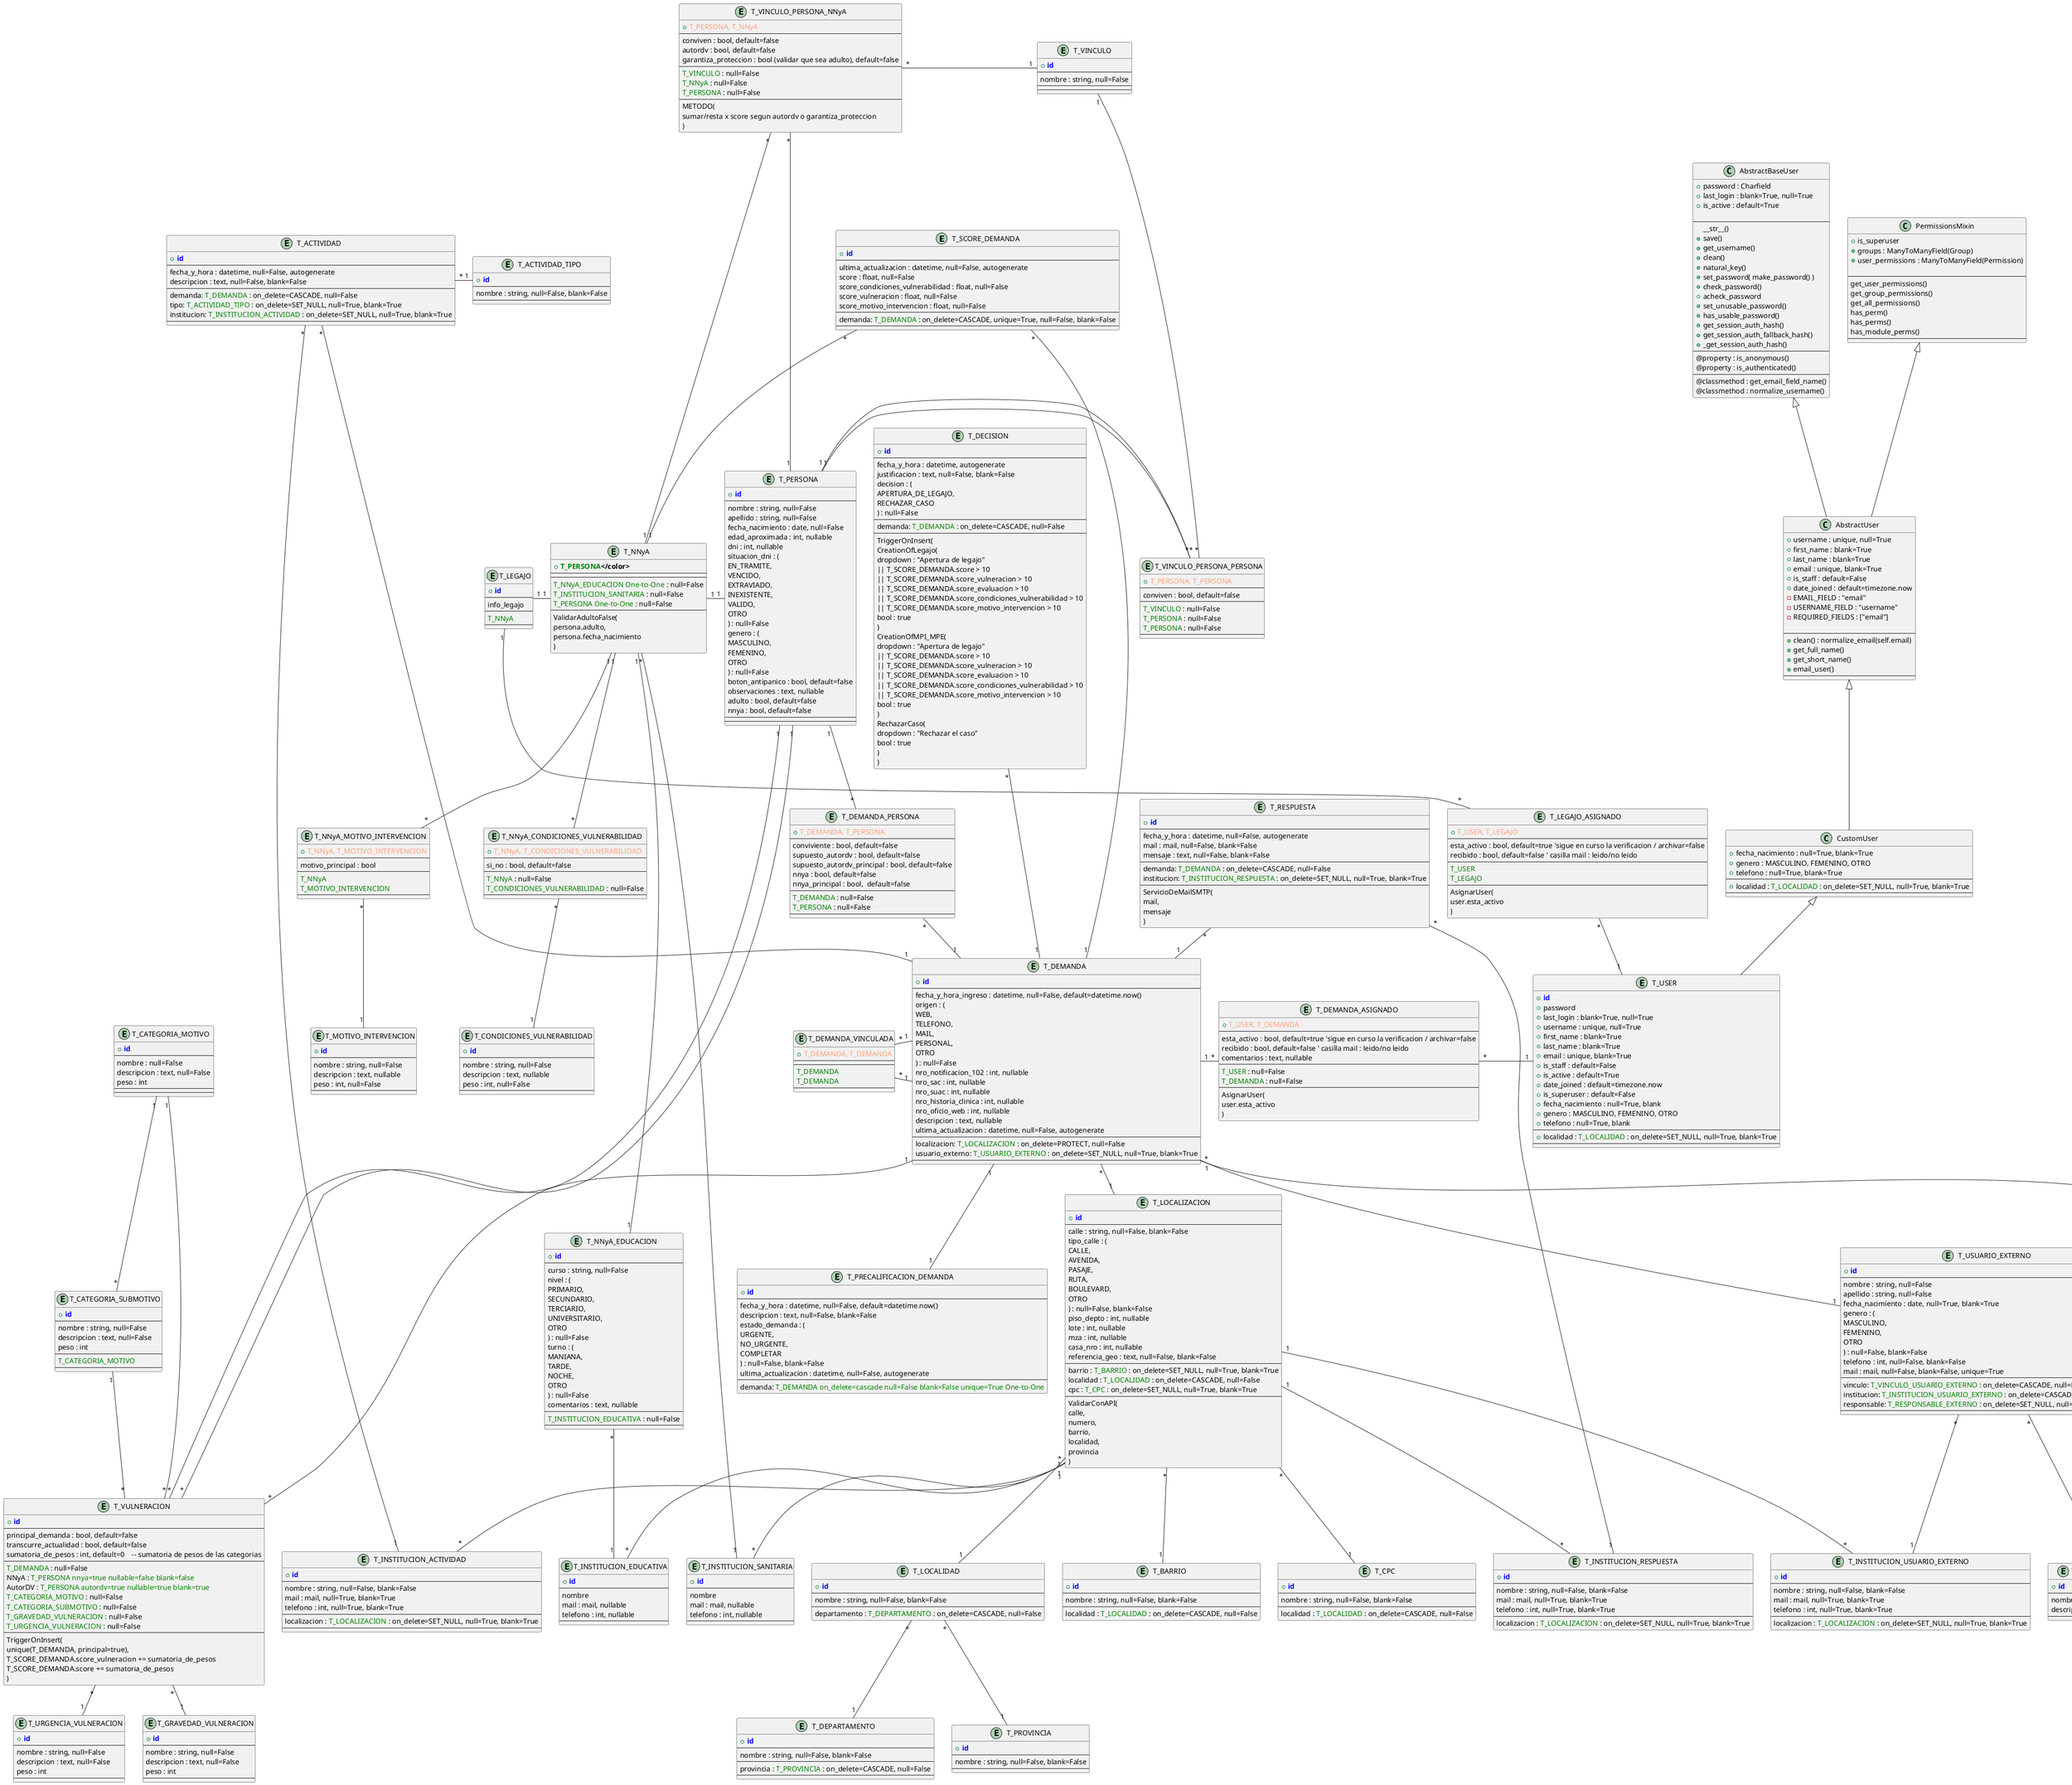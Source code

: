 "@startuml full_logical_erd"

!define PRIMARY_KEY(x) <b><color:blue>x</color></b>
!define FOREIGN_KEY(x) <color:green>x</color>
!define COMPOSITE_KEY(x, y) <color:LightSalmon>x, y</color>

entity T_SCORE_DEMANDA {
    + PRIMARY_KEY(id)
    --
    ultima_actualizacion : datetime, null=False, autogenerate
    score : float, null=False
    score_condiciones_vulnerabilidad : float, null=False
    score_vulneracion : float, null=False
    score_motivo_intervencion : float, null=False
    --
    demanda: FOREIGN_KEY(T_DEMANDA) : on_delete=CASCADE, unique=True, null=False, blank=False
    --
}

entity T_DEMANDA {
    + PRIMARY_KEY(id)
    --
    fecha_y_hora_ingreso : datetime, null=False, default=datetime.now()
    origen : (
        WEB,
        TELEFONO,
        MAIL,
        PERSONAL,
        OTRO
    ) : null=False
    nro_notificacion_102 : int, nullable
    nro_sac : int, nullable
    nro_suac : int, nullable
    nro_historia_clinica : int, nullable
    nro_oficio_web : int, nullable
    descripcion : text, nullable
    ultima_actualizacion : datetime, null=False, autogenerate
    --
    localizacion: FOREIGN_KEY(T_LOCALIZACION) : on_delete=PROTECT, null=False
    usuario_externo: FOREIGN_KEY(T_USUARIO_EXTERNO) : on_delete=SET_NULL, null=True, blank=True
    --
}

entity T_DEMANDA_ASIGNADO {
    + COMPOSITE_KEY(T_USER, T_DEMANDA)
    --
    esta_activo : bool, default=true 'sigue en curso la verificacion / archivar=false
    recibido : bool, default=false ' casilla mail : leido/no leido
    comentarios : text, nullable
    --
    FOREIGN_KEY(T_USER) : null=False 
    FOREIGN_KEY(T_DEMANDA) : null=False
    --
    AsignarUser(
        user.esta_activo
        )
}

entity T_PRECALIFICACION_DEMANDA {
    + PRIMARY_KEY(id)
    --
    fecha_y_hora : datetime, null=False, default=datetime.now()
    descripcion : text, null=False, blank=False
    estado_demanda : (
        URGENTE,
        NO_URGENTE,
        COMPLETAR
    ) : null=False, blank=False
    ultima_actualizacion : datetime, null=False, autogenerate
    --
    demanda: FOREIGN_KEY(T_DEMANDA on_delete=cascade null=False blank=False unique=True One-to-One)
}

entity T_LOCALIZACION {
    + PRIMARY_KEY(id)
    --
    calle : string, null=False, blank=False
    tipo_calle : (
        CALLE,
        AVENIDA,
        PASAJE,
        RUTA,
        BOULEVARD,
        OTRO
    ) : null=False, blank=False
    piso_depto : int, nullable
    lote : int, nullable
    mza : int, nullable
    casa_nro : int, nullable
    referencia_geo : text, null=False, blank=False
    --
    barrio : FOREIGN_KEY(T_BARRIO) : on_delete=SET_NULL, null=True, blank=True
    localidad : FOREIGN_KEY(T_LOCALIDAD) : on_delete=CASCADE, null=False
    cpc : FOREIGN_KEY(T_CPC) : on_delete=SET_NULL, null=True, blank=True
    --
    ValidarConAPI(
        calle,
        numero,
        barrio,
        localidad,
        provincia
        )
}

entity T_NNyA {
    + PRIMARY_KEY( FOREIGN_KEY(T_PERSONA) )
    --
    --
    FOREIGN_KEY(T_NNyA_EDUCACION One-to-One) : null=False
    FOREIGN_KEY(T_INSTITUCION_SANITARIA) : null=False
    FOREIGN_KEY(T_PERSONA One-to-One) : null=False
    --
    ValidarAdultoFalse(
        persona.adulto,
        persona.fecha_nacimiento
        )
}

entity T_CONDICIONES_VULNERABILIDAD {
    + PRIMARY_KEY(id)
    --
    nombre : string, null=False
    descripcion : text, nullable
    peso : int, null=False
    --
}

entity T_NNyA_CONDICIONES_VULNERABILIDAD {
    + COMPOSITE_KEY(T_NNyA, T_CONDICIONES_VULNERABILIDAD)
    --
    si_no : bool, default=false
    --
    FOREIGN_KEY(T_NNyA) : null=False
    FOREIGN_KEY(T_CONDICIONES_VULNERABILIDAD) : null=False
    --
}

entity T_MOTIVO_INTERVENCION {
    + PRIMARY_KEY(id)
    --
    nombre : string, null=False
    descripcion : text, nullable
    peso : int, null=False
    --
}

entity T_NNyA_MOTIVO_INTERVENCION {
    + COMPOSITE_KEY(T_NNyA, T_MOTIVO_INTERVENCION)
    --
    motivo_principal : bool
    --
    FOREIGN_KEY(T_NNyA)
    FOREIGN_KEY(T_MOTIVO_INTERVENCION)
    --
}

entity T_NNyA_EDUCACION {
    + PRIMARY_KEY(id)
    --
    curso : string, null=False
    nivel : (
        PRIMARIO,
        SECUNDARIO,
        TERCIARIO,
        UNIVERSITARIO,
        OTRO
    ) : null=False
    turno : (
        MANIANA,
        TARDE,
        NOCHE,
        OTRO
    ) : null=False
    comentarios : text, nullable
    --
    FOREIGN_KEY(T_INSTITUCION_EDUCATIVA) : null=False
    --
}

entity T_PERSONA {
    + PRIMARY_KEY(id)
    --
    nombre : string, null=False
    apellido : string, null=False
    fecha_nacimiento : date, null=False
    edad_aproximada : int, nullable
    dni : int, nullable
    situacion_dni : (
        EN_TRAMITE,
        VENCIDO,
        EXTRAVIADO,
        INEXISTENTE,
        VALIDO,
        OTRO
    ) : null=False
    genero : (
        MASCULINO,
        FEMENINO,
        OTRO
    ) : null=False
    boton_antipanico : bool, default=false
    observaciones : text, nullable
    adulto : bool, default=false
    nnya : bool, default=false
    --
    --
}

entity T_DEMANDA_PERSONA {
    + COMPOSITE_KEY(T_DEMANDA, T_PERSONA)
    --
    conviviente : bool, default=false
    supuesto_autordv : bool, default=false
    supuesto_autordv_principal : bool, default=false
    nnya : bool, default=false
    nnya_principal : bool,  default=false
    --
    FOREIGN_KEY(T_DEMANDA) : null=False
    FOREIGN_KEY(T_PERSONA) : null=False
    --
}

entity T_VINCULO {
    + PRIMARY_KEY(id)
    --
    nombre : string, null=False
    --
    --
}

entity T_VINCULO_PERSONA_NNyA {
    + COMPOSITE_KEY(T_PERSONA, T_NNyA)
    --
    conviven : bool, default=false
    autordv : bool, default=false
    garantiza_proteccion : bool (validar que sea adulto), default=false
    --
    FOREIGN_KEY(T_VINCULO) : null=False
    FOREIGN_KEY(T_NNyA) : null=False
    FOREIGN_KEY(T_PERSONA) : null=False
    --
    METODO(
        sumar/resta x score segun autordv o garantiza_proteccion
        )
}

entity T_VINCULO_PERSONA_PERSONA {
    + COMPOSITE_KEY(T_PERSONA, T_PERSONA)
    --
    conviven : bool, default=false
    --
    FOREIGN_KEY(T_VINCULO) : null=False
    FOREIGN_KEY(T_PERSONA) : null=False
    FOREIGN_KEY(T_PERSONA) : null=False
    --
}

entity T_USUARIO_EXTERNO {
    + PRIMARY_KEY(id)
    --
    nombre : string, null=False
    apellido : string, null=False
    fecha_nacimiento : date, null=True, blank=True
    genero : (
        MASCULINO,
        FEMENINO,
        OTRO
    ) : null=False, blank=False
    telefono : int, null=False, blank=False
    mail : mail, null=False, blank=False, unique=True
    --
    vinculo: FOREIGN_KEY(T_VINCULO_USUARIO_EXTERNO) : on_delete=CASCADE, null=False
    institucion: FOREIGN_KEY(T_INSTITUCION_USUARIO_EXTERNO) : on_delete=CASCADE, null=False
    responsable: FOREIGN_KEY(T_RESPONSABLE_EXTERNO) : on_delete=SET_NULL, null=True, blank=True
    --
}

entity T_INSTITUCION_USUARIO_EXTERNO {
    + PRIMARY_KEY(id)
    --
    nombre : string, null=False, blank=False
    mail : mail, null=True, blank=True
    telefono : int, null=True, blank=True
    --
    localizacion : FOREIGN_KEY(T_LOCALIZACION) : on_delete=SET_NULL, null=True, blank=True
}

entity T_RESPONSABLE_EXTERNO {
    + PRIMARY_KEY(id)
    --
    nombre : string, null=False
    apellido : string, null=False
    telefono : int, null=True
    mail : mail, null=True
    --
    cargo: FOREIGN_KEY(T_CARGO_EXTERNO) : on_delete=SET_NULL, null=True, blank=True
}

entity T_VULNERACION {
    + PRIMARY_KEY(id)
    --
    principal_demanda : bool, default=false
    transcurre_actualidad : bool, default=false
    sumatoria_de_pesos : int, default=0    -- sumatoria de pesos de las categorias
    --
    FOREIGN_KEY(T_DEMANDA) : null=False
    NNyA : FOREIGN_KEY(T_PERSONA nnya=true nullable=false blank=false)
    AutorDV : FOREIGN_KEY(T_PERSONA autordv=true nullable=true blank=true)
    FOREIGN_KEY(T_CATEGORIA_MOTIVO) : null=False
    FOREIGN_KEY(T_CATEGORIA_SUBMOTIVO) : null=False
    FOREIGN_KEY(T_GRAVEDAD_VULNERACION) : null=False
    FOREIGN_KEY(T_URGENCIA_VULNERACION) : null=False
    --
    TriggerOnInsert(
        unique(T_DEMANDA, principal=true),
        T_SCORE_DEMANDA.score_vulneracion += sumatoria_de_pesos
        T_SCORE_DEMANDA.score += sumatoria_de_pesos
    )
}

entity T_ACTIVIDAD {
    + PRIMARY_KEY(id)
    --
    fecha_y_hora : datetime, null=False, autogenerate
    descripcion : text, null=False, blank=False
    --
    demanda: FOREIGN_KEY(T_DEMANDA) : on_delete=CASCADE, null=False
    tipo: FOREIGN_KEY(T_ACTIVIDAD_TIPO) : on_delete=SET_NULL, null=True, blank=True
    institucion: FOREIGN_KEY(T_INSTITUCION_ACTIVIDAD) : on_delete=SET_NULL, null=True, blank=True
    --
}

entity T_RESPUESTA {
    + PRIMARY_KEY(id)
    --
    fecha_y_hora : datetime, null=False, autogenerate
    mail : mail, null=False, blank=False
    mensaje : text, null=False, blank=False
    --
    demanda: FOREIGN_KEY(T_DEMANDA) : on_delete=CASCADE, null=False
    institucion: FOREIGN_KEY(T_INSTITUCION_RESPUESTA) : on_delete=SET_NULL, null=True, blank=True
    --
    ServicioDeMailSMTP(
        mail,
        mensaje
        )
}

entity T_DEMANDA_VINCULADA {
    + COMPOSITE_KEY(T_DEMANDA, T_DEMANDA)
    --
    --
    FOREIGN_KEY(T_DEMANDA)
    FOREIGN_KEY(T_DEMANDA)
    --
}

entity T_DECISION {
    + PRIMARY_KEY(id)
    --
    fecha_y_hora : datetime, autogenerate
    justificacion : text, null=False, blank=False
    decision : (
        APERTURA_DE_LEGAJO,
        RECHAZAR_CASO
    ) : null=False
    --
    demanda: FOREIGN_KEY(T_DEMANDA) : on_delete=CASCADE, null=False
    --
    TriggerOnInsert(
        CreationOfLegajo(
            dropdown : "Apertura de legajo"
             || T_SCORE_DEMANDA.score > 10
             || T_SCORE_DEMANDA.score_vulneracion > 10
             || T_SCORE_DEMANDA.score_evaluacion > 10
             || T_SCORE_DEMANDA.score_condiciones_vulnerabilidad > 10
             || T_SCORE_DEMANDA.score_motivo_intervencion > 10
            bool : true
        )
        CreationOfMPI_MPE(
            dropdown : "Apertura de legajo" 
             || T_SCORE_DEMANDA.score > 10
             || T_SCORE_DEMANDA.score_vulneracion > 10
             || T_SCORE_DEMANDA.score_evaluacion > 10
             || T_SCORE_DEMANDA.score_condiciones_vulnerabilidad > 10
             || T_SCORE_DEMANDA.score_motivo_intervencion > 10
            bool : true
        )
        RechazarCaso(
            dropdown : "Rechazar el caso"
            bool : true
        )
    )
}

entity T_INDICADORES_VALORACION {
    + PRIMARY_KEY(id)
    --
    nombre : string, null=False, blank=False
    descripcion : text, null=True, blank=True
    peso : int, default=0
    --
}

entity T_EVALUACIONES {
    + PRIMARY_KEY(id)
    --
    si_no : bool, null=False, blank=False
    --
    demanda: FOREIGN_KEY(T_DEMANDA) : on_delete=CASCADE, null=False
    indicador: FOREIGN_KEY(T_INDICADORES_VALORACION) : on_delete=CASCADE, null=False
    --
    TriggerOnInsert(
        T_SCORE_DEMANDA.score += T_INDICADORES_VALORACION.peso
        T_SCORE_DEMANDA.score_evaluacion += T_INDICADORES_VALORACION.peso
        )
}

entity T_LEGAJO {
    + PRIMARY_KEY(id)
    --
    info_legajo
    --
    FOREIGN_KEY(T_NNyA)
    --
}

entity T_LEGAJO_ASIGNADO {
    + COMPOSITE_KEY(T_USER, T_LEGAJO)
    --
    esta_activo : bool, default=true 'sigue en curso la verificacion / archivar=false
    recibido : bool, default=false ' casilla mail : leido/no leido
    --
    FOREIGN_KEY(T_USER)
    FOREIGN_KEY(T_LEGAJO)
    --
    AsignarUser(
        user.esta_activo
        )
}

class AbstractBaseUser {
    + password : Charfield
    + last_login : blank=True, null=True
    + is_active : default=True
    
    --
    __str__()
    + save()
    + get_username()
    + clean()
    + natural_key()
    + set_password( make_password() )
    + check_password()
    + acheck_password
    + set_unusable_password()
    + has_usable_password()
    + get_session_auth_hash()
    + get_session_auth_fallback_hash()
    + _get_session_auth_hash()
    --
    @property : is_anonymous()
    @property : is_authenticated()
    --
    @classmethod : get_email_field_name()
    @classmethod : normalize_username()
}

class PermissionsMixin {
    + is_superuser
    + groups : ManyToManyField(Group)
    + user_permissions : ManyToManyField(Permission)

    --
    get_user_permissions()
    get_group_permissions()
    get_all_permissions()
    has_perm()
    has_perms()
    has_module_perms()
    --
}

class AbstractUser {
    + username : unique, null=True
    + first_name : blank=True
    + last_name : blank=True
    + email : unique, blank=True
    + is_staff : default=False
    + date_joined : default=timezone.now
    - EMAIL_FIELD : "email"
    - USERNAME_FIELD : "username"
    - REQUIRED_FIELDS : ["email"]

    --
    + clean() : normalize_email(self.email)
    + get_full_name()
    + get_short_name()
    + email_user()
    --
}

class CustomUser {
    + fecha_nacimiento : null=True, blank=True
    + genero : MASCULINO, FEMENINO, OTRO
    + telefono : null=True, blank=True
    --
    + localidad : FOREIGN_KEY(T_LOCALIDAD) : on_delete=SET_NULL, null=True, blank=True
    --
}

AbstractBaseUser <|-- AbstractUser
PermissionsMixin <|-- AbstractUser
AbstractUser <|-- CustomUser

entity T_USER {
    + PRIMARY_KEY(id)
    + password
    + last_login : blank=True, null=True
    + username : unique, null=True
    + first_name : blank=True
    + last_name : blank=True
    + email : unique, blank=True
    + is_staff : default=False
    + is_active : default=True
    + date_joined : default=timezone.now
    + is_superuser : default=False
    + fecha_nacimiento : null=True, blank
    + genero : MASCULINO, FEMENINO, OTRO
    + telefono : null=True, blank
    --
    + localidad : FOREIGN_KEY(T_LOCALIDAD) : on_delete=SET_NULL, null=True, blank=True
    --
}

CustomUser <|-- T_USER

entity T_CARGO_EXTERNO {
    + PRIMARY_KEY(id)
    --
    nombre : null=False, blank=False
    descripcion : text, null=True, blank=True
    --
}

entity T_CATEGORIA_MOTIVO {
    + PRIMARY_KEY(id)
    --
    nombre : null=False
    descripcion : text, null=False
    peso : int
    --
    --
}

entity T_CATEGORIA_SUBMOTIVO {
    + PRIMARY_KEY(id)
    --
    nombre : string, null=False
    descripcion : text, null=False
    peso : int
    --
    FOREIGN_KEY(T_CATEGORIA_MOTIVO)
    --
}

entity T_URGENCIA_VULNERACION {
    + PRIMARY_KEY(id)
    --
    nombre : string, null=False
    descripcion : text, null=False
    peso : int
    --
}

entity T_GRAVEDAD_VULNERACION {
    + PRIMARY_KEY(id)
    --
    nombre : string, null=False
    descripcion : text, null=False
    peso : int
    --
}

entity T_BARRIO {
    + PRIMARY_KEY(id)
    --
    nombre : string, null=False, blank=False
    --
    localidad : FOREIGN_KEY(T_LOCALIDAD) : on_delete=CASCADE, null=False
}

entity T_CPC {
    + PRIMARY_KEY(id)
    --
    nombre : string, null=False, blank=False
    --
    localidad : FOREIGN_KEY(T_LOCALIDAD) : on_delete=CASCADE, null=False
}

entity T_DEPARTAMENTO {
    + PRIMARY_KEY(id)
    --
    nombre : string, null=False, blank=False
    --
    provincia : FOREIGN_KEY(T_PROVINCIA) : on_delete=CASCADE, null=False
    --
}

entity T_LOCALIDAD {
    + PRIMARY_KEY(id)
    --
    nombre : string, null=False, blank=False
    --
    departamento : FOREIGN_KEY(T_DEPARTAMENTO) : on_delete=CASCADE, null=False
}

entity T_PROVINCIA {
    + PRIMARY_KEY(id)
    --
    nombre : string, null=False, blank=False
    --
}

entity T_VINCULO_USUARIO_EXTERNO {
    + PRIMARY_KEY(id)
    --
    nombre : null=False, blank=False
    descripcion : text, null=True, blank=True
    --
}

entity T_INSTITUCION_ACTIVIDAD {
    + PRIMARY_KEY(id)
    --
    nombre : string, null=False, blank=False
    mail : mail, null=True, blank=True
    telefono : int, null=True, blank=True
    --
    localizacion : FOREIGN_KEY(T_LOCALIZACION) : on_delete=SET_NULL, null=True, blank=True
    --
}

entity T_INSTITUCION_RESPUESTA {
    + PRIMARY_KEY(id)
    --
    nombre : string, null=False, blank=False
    mail : mail, null=True, blank=True
    telefono : int, null=True, blank=True
    --
    localizacion : FOREIGN_KEY(T_LOCALIZACION) : on_delete=SET_NULL, null=True, blank=True
}

entity T_INSTITUCION_EDUCATIVA {
    + PRIMARY_KEY(id)
    --
    nombre
    mail : mail, nullable
    telefono : int, nullable
    --
}

entity T_INSTITUCION_SANITARIA {
    + PRIMARY_KEY(id)
    --
    nombre
    mail : mail, nullable
    telefono : int, nullable
    --
}

entity T_ACTIVIDAD_TIPO {
    + PRIMARY_KEY(id)
    --
    nombre : string, null=False, blank=False
    --
}


T_DEMANDA_ASIGNADO "*" - "1" T_USER
T_DEMANDA "1" - "*" T_DEMANDA_ASIGNADO
T_DEMANDA "1" -- "1" T_PRECALIFICACION_DEMANDA

T_DEMANDA "*" -- "1" T_LOCALIZACION
T_LOCALIZACION "*" -- "1" T_BARRIO
T_LOCALIZACION "*" -- "1" T_LOCALIDAD
T_LOCALIZACION "*" -- "1" T_CPC
T_LOCALIDAD "*" -- "1" T_PROVINCIA
T_LOCALIDAD "*" -- "1" T_DEPARTAMENTO

T_LOCALIZACION "1" -- "*" T_INSTITUCION_ACTIVIDAD
T_LOCALIZACION "1" -- "*" T_INSTITUCION_RESPUESTA
T_LOCALIZACION "1" -- "*" T_INSTITUCION_EDUCATIVA
T_LOCALIZACION "1" -- "*" T_INSTITUCION_SANITARIA
T_LOCALIZACION "1" -- "*" T_INSTITUCION_USUARIO_EXTERNO

T_NNyA "1" - "1" T_PERSONA
T_NNyA "1" -- "1" T_NNyA_EDUCACION
T_NNyA_EDUCACION "*" -- "1" T_INSTITUCION_EDUCATIVA
T_NNyA "*" -- "1" T_INSTITUCION_SANITARIA
T_NNyA "1" -- "*" T_NNyA_CONDICIONES_VULNERABILIDAD
T_NNyA_CONDICIONES_VULNERABILIDAD "*" -- "1" T_CONDICIONES_VULNERABILIDAD
T_NNyA "1" -- "*" T_NNyA_MOTIVO_INTERVENCION
T_NNyA_MOTIVO_INTERVENCION "*" -- "1" T_MOTIVO_INTERVENCION

T_SCORE_DEMANDA "*" -- "1" T_DEMANDA
T_SCORE_DEMANDA "*" -- "1" T_NNyA

T_DEMANDA_PERSONA "*" -- "1" T_DEMANDA
T_PERSONA "1" -- "*" T_DEMANDA_PERSONA

T_VINCULO_PERSONA_NNyA "*" - "1" T_NNyA
T_VINCULO_PERSONA_NNyA "*" - "1" T_PERSONA
T_VINCULO_PERSONA_NNyA "*" - "1" T_VINCULO
T_VINCULO_PERSONA_PERSONA "*" - "1" T_PERSONA
T_VINCULO_PERSONA_PERSONA "*" - "1" T_PERSONA
T_VINCULO "1" --- "*" T_VINCULO_PERSONA_PERSONA

T_DEMANDA "*" -- "1" T_USUARIO_EXTERNO
T_USUARIO_EXTERNO "*" -- "1" T_VINCULO_USUARIO_EXTERNO

T_USUARIO_EXTERNO "*" -- "1" T_INSTITUCION_USUARIO_EXTERNO

T_USUARIO_EXTERNO "*" -- "1" T_RESPONSABLE_EXTERNO
T_RESPONSABLE_EXTERNO "*" -- "1" T_CARGO_EXTERNO

T_DEMANDA "1" --- "*" T_VULNERACION
T_CATEGORIA_MOTIVO "1" -- "*" T_CATEGORIA_SUBMOTIVO
T_CATEGORIA_MOTIVO "1" -- "*" T_VULNERACION
T_CATEGORIA_SUBMOTIVO "1" -- "*" T_VULNERACION

T_VULNERACION "*" -- "1" T_GRAVEDAD_VULNERACION
T_VULNERACION "*" -- "1" T_URGENCIA_VULNERACION

T_PERSONA "1" -- "*" T_VULNERACION
T_PERSONA "1" -- "*" T_VULNERACION

T_ACTIVIDAD "*" ---- "1" T_DEMANDA
T_ACTIVIDAD "*" - "1" T_ACTIVIDAD_TIPO
T_ACTIVIDAD "*" - "1" T_INSTITUCION_ACTIVIDAD

T_RESPUESTA "*" -- "1" T_DEMANDA
T_RESPUESTA "*" - "1" T_INSTITUCION_RESPUESTA

T_DEMANDA_VINCULADA "*" - "1" T_DEMANDA
T_DEMANDA_VINCULADA "*" - "1" T_DEMANDA

T_DECISION "*" --- "1" T_DEMANDA
T_DEMANDA "1" -- "*" T_EVALUACIONES
T_EVALUACIONES "*" -- "1" T_INDICADORES_VALORACION

T_LEGAJO "1" - "1" T_NNyA

T_LEGAJO_ASIGNADO "*" - "1" T_USER
T_LEGAJO "1" - "*" T_LEGAJO_ASIGNADO

@enduml

' DemandasVinculadas : Conexiones de la demanda : caso1=fkDemanda, caso2=fkDemanda
' caratula : identificar legajo o expediente
' la caratula identifica el NNyA al que se le genera la demanda
' el legajo deberia estar relacionado con la caratula, ¿ osea el NNyA principal ?
